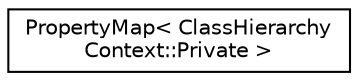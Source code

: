digraph "Graphical Class Hierarchy"
{
 // LATEX_PDF_SIZE
  edge [fontname="Helvetica",fontsize="10",labelfontname="Helvetica",labelfontsize="10"];
  node [fontname="Helvetica",fontsize="10",shape=record];
  rankdir="LR";
  Node0 [label="PropertyMap\< ClassHierarchy\lContext::Private \>",height=0.2,width=0.4,color="black", fillcolor="white", style="filled",URL="$classPropertyMap.html",tooltip=" "];
}
